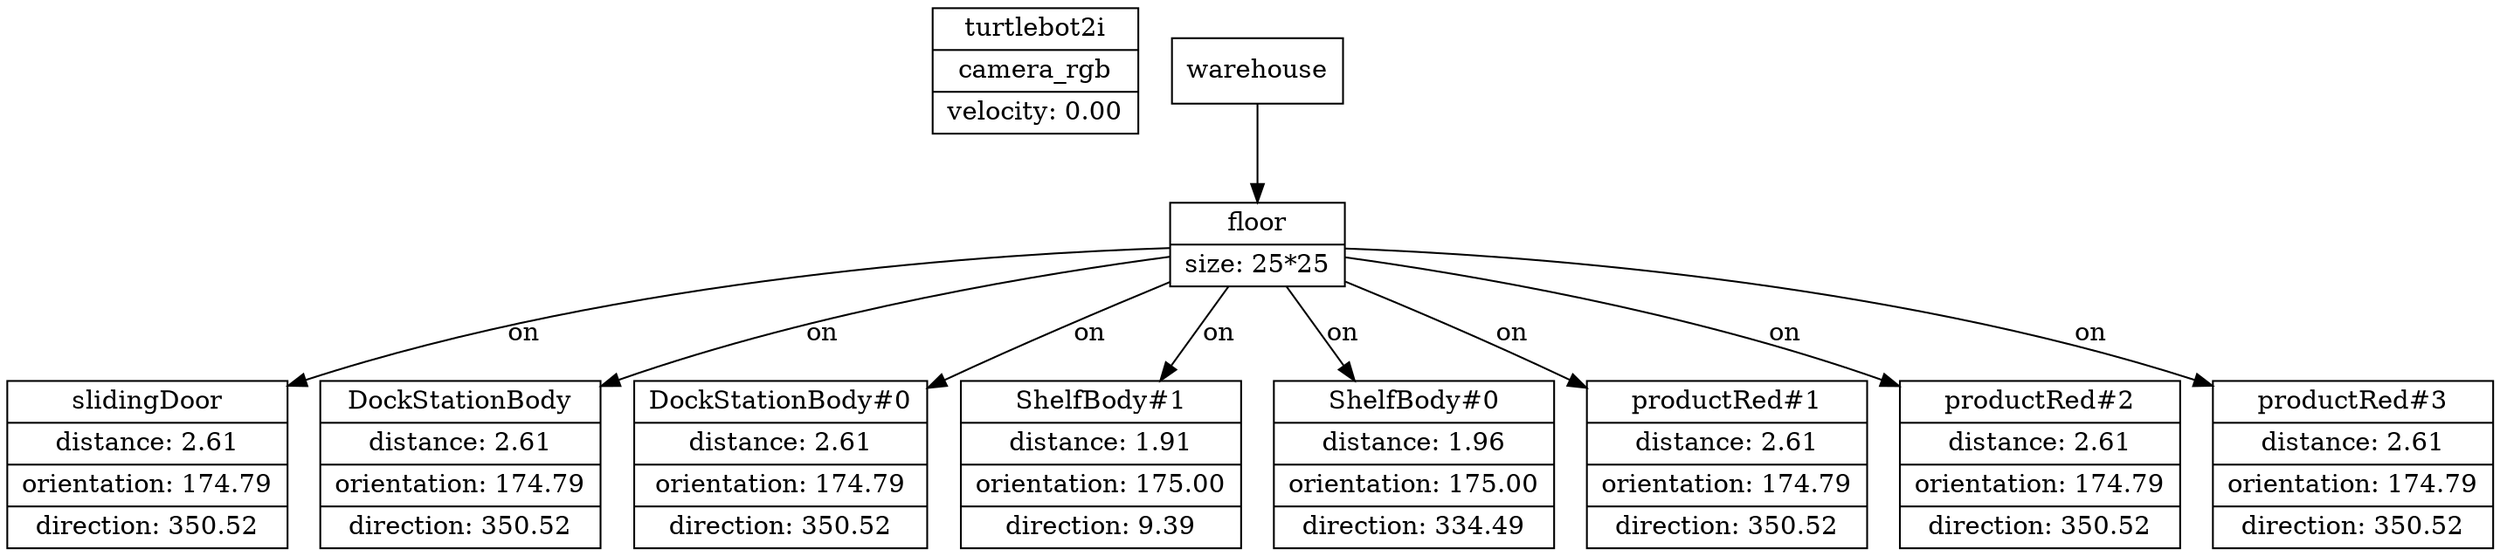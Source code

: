 // warehouse
digraph {
	node [shape=record]
	robot [label="{turtlebot2i|camera_rgb|velocity: 0.00}"]
	warehouse [label=warehouse]
	floor [label="{floor|size: 25*25}"]
	warehouse -> floor
	slidingDoor [label="{slidingDoor|distance: 2.61|orientation: 174.79|direction: 350.52}"]
	floor -> slidingDoor [label=on]
	DockStationBody [label="{DockStationBody|distance: 2.61|orientation: 174.79|direction: 350.52}"]
	floor -> DockStationBody [label=on]
	"DockStationBody#0" [label="{DockStationBody#0|distance: 2.61|orientation: 174.79|direction: 350.52}"]
	floor -> "DockStationBody#0" [label=on]
	"ShelfBody#1" [label="{ShelfBody#1|distance: 1.91|orientation: 175.00|direction: 9.39}"]
	floor -> "ShelfBody#1" [label=on]
	"ShelfBody#0" [label="{ShelfBody#0|distance: 1.96|orientation: 175.00|direction: 334.49}"]
	floor -> "ShelfBody#0" [label=on]
	"productRed#1" [label="{productRed#1|distance: 2.61|orientation: 174.79|direction: 350.52}"]
	floor -> "productRed#1" [label=on]
	"productRed#2" [label="{productRed#2|distance: 2.61|orientation: 174.79|direction: 350.52}"]
	floor -> "productRed#2" [label=on]
	"productRed#3" [label="{productRed#3|distance: 2.61|orientation: 174.79|direction: 350.52}"]
	floor -> "productRed#3" [label=on]
}
